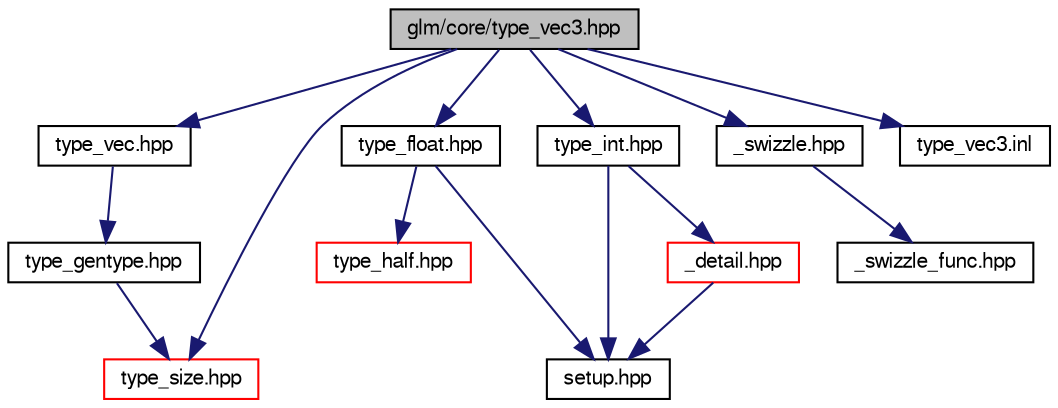 digraph "glm/core/type_vec3.hpp"
{
  edge [fontname="FreeSans",fontsize="10",labelfontname="FreeSans",labelfontsize="10"];
  node [fontname="FreeSans",fontsize="10",shape=record];
  Node1 [label="glm/core/type_vec3.hpp",height=0.2,width=0.4,color="black", fillcolor="grey75", style="filled" fontcolor="black"];
  Node1 -> Node2 [color="midnightblue",fontsize="10",style="solid",fontname="FreeSans"];
  Node2 [label="type_vec.hpp",height=0.2,width=0.4,color="black", fillcolor="white", style="filled",URL="$df/d1a/type__vec_8hpp.html"];
  Node2 -> Node3 [color="midnightblue",fontsize="10",style="solid",fontname="FreeSans"];
  Node3 [label="type_gentype.hpp",height=0.2,width=0.4,color="black", fillcolor="white", style="filled",URL="$dd/d8e/type__gentype_8hpp.html"];
  Node3 -> Node4 [color="midnightblue",fontsize="10",style="solid",fontname="FreeSans"];
  Node4 [label="type_size.hpp",height=0.2,width=0.4,color="red", fillcolor="white", style="filled",URL="$dd/df7/type__size_8hpp.html"];
  Node1 -> Node5 [color="midnightblue",fontsize="10",style="solid",fontname="FreeSans"];
  Node5 [label="type_float.hpp",height=0.2,width=0.4,color="black", fillcolor="white", style="filled",URL="$d9/d16/type__float_8hpp.html"];
  Node5 -> Node6 [color="midnightblue",fontsize="10",style="solid",fontname="FreeSans"];
  Node6 [label="type_half.hpp",height=0.2,width=0.4,color="red", fillcolor="white", style="filled",URL="$d1/dc2/type__half_8hpp.html"];
  Node5 -> Node7 [color="midnightblue",fontsize="10",style="solid",fontname="FreeSans"];
  Node7 [label="setup.hpp",height=0.2,width=0.4,color="black", fillcolor="white", style="filled",URL="$d2/d6a/setup_8hpp.html"];
  Node1 -> Node8 [color="midnightblue",fontsize="10",style="solid",fontname="FreeSans"];
  Node8 [label="type_int.hpp",height=0.2,width=0.4,color="black", fillcolor="white", style="filled",URL="$dc/dd7/type__int_8hpp.html"];
  Node8 -> Node7 [color="midnightblue",fontsize="10",style="solid",fontname="FreeSans"];
  Node8 -> Node9 [color="midnightblue",fontsize="10",style="solid",fontname="FreeSans"];
  Node9 [label="_detail.hpp",height=0.2,width=0.4,color="red", fillcolor="white", style="filled",URL="$de/d9a/__detail_8hpp.html"];
  Node9 -> Node7 [color="midnightblue",fontsize="10",style="solid",fontname="FreeSans"];
  Node1 -> Node4 [color="midnightblue",fontsize="10",style="solid",fontname="FreeSans"];
  Node1 -> Node10 [color="midnightblue",fontsize="10",style="solid",fontname="FreeSans"];
  Node10 [label="_swizzle.hpp",height=0.2,width=0.4,color="black", fillcolor="white", style="filled",URL="$d6/dab/__swizzle_8hpp.html"];
  Node10 -> Node11 [color="midnightblue",fontsize="10",style="solid",fontname="FreeSans"];
  Node11 [label="_swizzle_func.hpp",height=0.2,width=0.4,color="black", fillcolor="white", style="filled",URL="$d0/d1c/__swizzle__func_8hpp.html"];
  Node1 -> Node12 [color="midnightblue",fontsize="10",style="solid",fontname="FreeSans"];
  Node12 [label="type_vec3.inl",height=0.2,width=0.4,color="black", fillcolor="white", style="filled",URL="$dc/d97/type__vec3_8inl.html"];
}

